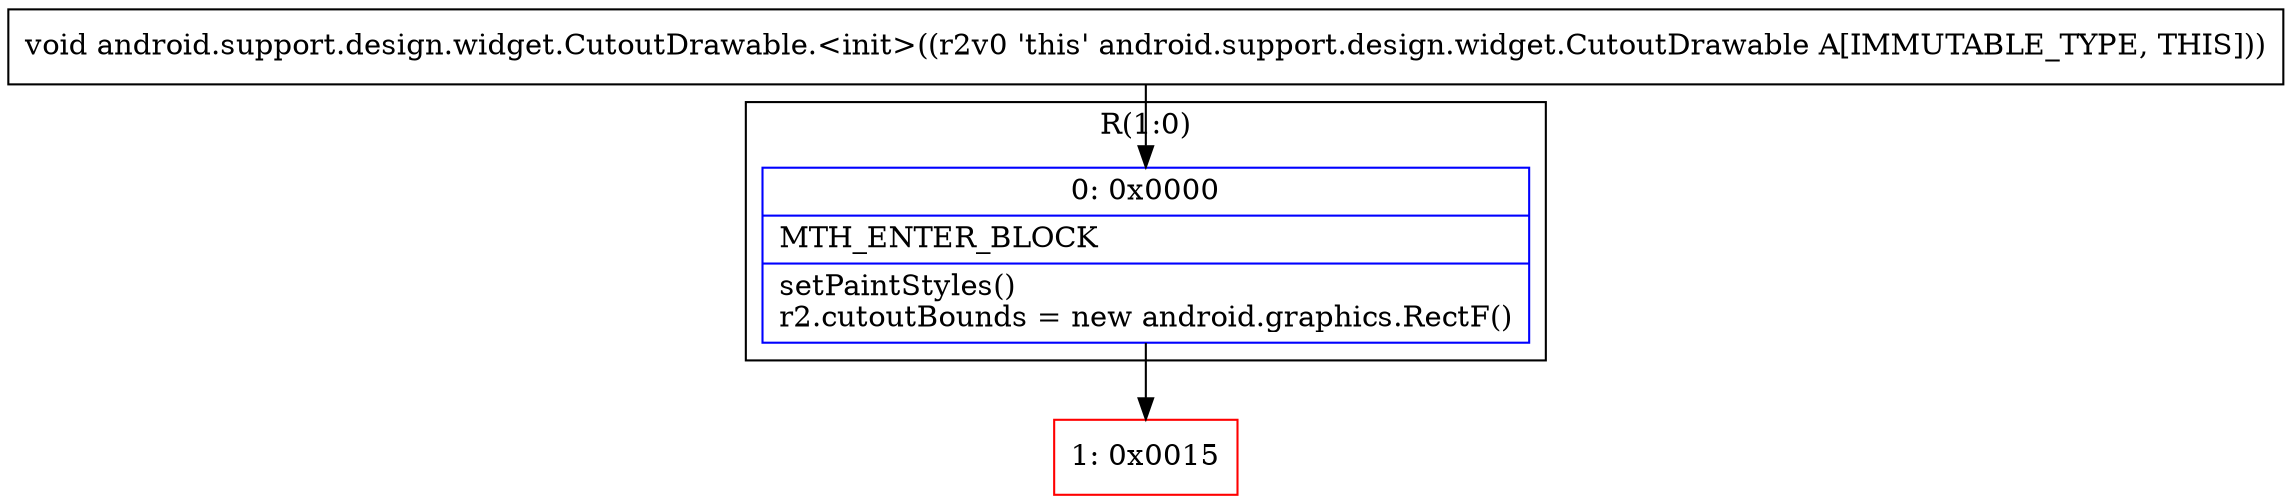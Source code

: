 digraph "CFG forandroid.support.design.widget.CutoutDrawable.\<init\>()V" {
subgraph cluster_Region_1980527267 {
label = "R(1:0)";
node [shape=record,color=blue];
Node_0 [shape=record,label="{0\:\ 0x0000|MTH_ENTER_BLOCK\l|setPaintStyles()\lr2.cutoutBounds = new android.graphics.RectF()\l}"];
}
Node_1 [shape=record,color=red,label="{1\:\ 0x0015}"];
MethodNode[shape=record,label="{void android.support.design.widget.CutoutDrawable.\<init\>((r2v0 'this' android.support.design.widget.CutoutDrawable A[IMMUTABLE_TYPE, THIS])) }"];
MethodNode -> Node_0;
Node_0 -> Node_1;
}

